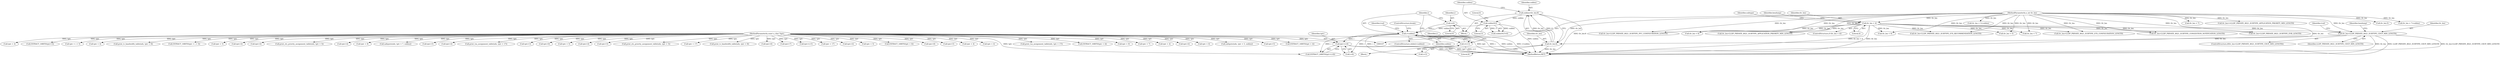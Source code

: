 digraph "0_tcpdump_34cec721d39c76be1e0a600829a7b17bdfb832b6@pointer" {
"1000843" [label="(Call,tptr+i+8)"];
"1000109" [label="(MethodParameterIn,const u_char *tptr)"];
"1000836" [label="(Call,i<sublen)"];
"1000832" [label="(Call,i=0)"];
"1000860" [label="(Call,i=i+3)"];
"1000825" [label="(Call,sublen%3)"];
"1000818" [label="(Call,sublen=tlv_len-8)"];
"1000820" [label="(Call,tlv_len-8)"];
"1000775" [label="(Call,tlv_len<LLDP_PRIVATE_8021_SUBTYPE_CDCP_MIN_LENGTH)"];
"1000121" [label="(Call,tlv_len < 4)"];
"1000110" [label="(MethodParameterIn,u_int tlv_len)"];
"1000198" [label="(Call,tlv_len < 6)"];
"1000873" [label="(MethodReturn,RET)"];
"1000444" [label="(Call,print_tsa_assignment_table(ndo, tptr + 17))"];
"1000835" [label="(ControlStructure,while(i<sublen))"];
"1000209" [label="(Call,EXTRACT_16BITS(tptr + 4))"];
"1000128" [label="(Identifier,subtype)"];
"1000441" [label="(Call,tptr + 9)"];
"1000248" [label="(Call,tlv_len < 5)"];
"1000826" [label="(Identifier,sublen)"];
"1000774" [label="(ControlStructure,if(tlv_len<LLDP_PRIVATE_8021_SUBTYPE_CDCP_MIN_LENGTH))"];
"1000865" [label="(ControlStructure,break;)"];
"1000365" [label="(Call,tlv_len<LLDP_PRIVATE_8021_SUBTYPE_ETS_CONFIGURATION_LENGTH)"];
"1000820" [label="(Call,tlv_len-8)"];
"1000782" [label="(Identifier,tval)"];
"1000241" [label="(Call,tptr + 7)"];
"1000120" [label="(ControlStructure,if (tlv_len < 4))"];
"1000528" [label="(Call,tlv_len<LLDP_PRIVATE_8021_SUBTYPE_APPLICATION_PRIORITY_MIN_LENGTH)"];
"1000431" [label="(Call,tptr + 4)"];
"1000110" [label="(MethodParameterIn,u_int tlv_len)"];
"1000828" [label="(Literal,0)"];
"1000837" [label="(Identifier,i)"];
"1000839" [label="(Block,)"];
"1000146" [label="(Block,)"];
"1000784" [label="(Call,tptr+4)"];
"1000814" [label="(Call,tptr + 6)"];
"1000123" [label="(Literal,4)"];
"1000214" [label="(Call,tlv_len < 7)"];
"1000273" [label="(Call,safeputs(ndo, tptr + 5, sublen))"];
"1000777" [label="(Identifier,LLDP_PRIVATE_8021_SUBTYPE_CDCP_MIN_LENGTH)"];
"1000821" [label="(Identifier,tlv_len)"];
"1000160" [label="(Call,EXTRACT_16BITS(tptr + 4))"];
"1000818" [label="(Call,sublen=tlv_len-8)"];
"1000845" [label="(Call,i+8)"];
"1000834" [label="(Literal,0)"];
"1000544" [label="(Call,tlv_len<=LLDP_PRIVATE_8021_SUBTYPE_APPLICATION_PRIORITY_MIN_LENGTH)"];
"1000836" [label="(Call,i<sublen)"];
"1000833" [label="(Identifier,i)"];
"1000126" [label="(Identifier,hexdump)"];
"1000419" [label="(Call,tlv_len<LLDP_PRIVATE_8021_SUBTYPE_ETS_RECOMMENDATION_LENGTH)"];
"1000161" [label="(Call,tptr + 4)"];
"1000861" [label="(Identifier,i)"];
"1000167" [label="(Call,tlv_len < 7)"];
"1000841" [label="(Identifier,tval)"];
"1000179" [label="(Call,EXTRACT_16BITS(tptr+5))"];
"1000844" [label="(Identifier,tptr)"];
"1000780" [label="(Identifier,hexdump)"];
"1000608" [label="(Call,tptr + i + 5)"];
"1000282" [label="(Call,tlv_len<LLDP_PRIVATE_8021_SUBTYPE_CONGESTION_NOTIFICATION_LENGTH)"];
"1000552" [label="(Call,tlv_len-5)"];
"1000227" [label="(Call,tlv_len < 7+sublen)"];
"1000210" [label="(Call,tptr + 4)"];
"1000439" [label="(Call,print_tc_bandwidth_table(ndo, tptr + 9))"];
"1000607" [label="(Call,EXTRACT_16BITS(tptr + i + 5))"];
"1000832" [label="(Call,i=0)"];
"1000822" [label="(Literal,8)"];
"1000775" [label="(Call,tlv_len<LLDP_PRIVATE_8021_SUBTYPE_CDCP_MIN_LENGTH)"];
"1000621" [label="(Call,tlv_len<LLDP_PRIVATE_8021_SUBTYPE_EVB_LENGTH)"];
"1000403" [label="(Call,tptr + 5)"];
"1000838" [label="(Identifier,sublen)"];
"1000461" [label="(Call,tptr+4)"];
"1000374" [label="(Call,tptr+4)"];
"1000401" [label="(Call,print_ets_priority_assignment_table(ndo, tptr + 5))"];
"1000109" [label="(MethodParameterIn,const u_char *tptr)"];
"1000188" [label="(Call,tptr+4)"];
"1000408" [label="(Call,tptr + 9)"];
"1000843" [label="(Call,tptr+i+8)"];
"1000452" [label="(Call,tlv_len<LLDP_PRIVATE_8021_SUBTYPE_PFC_CONFIGURATION_LENGTH)"];
"1000239" [label="(Call,safeputs(ndo, tptr + 7, sublen))"];
"1000121" [label="(Call,tlv_len < 4)"];
"1000180" [label="(Call,tptr+5)"];
"1000257" [label="(Call,tptr+4)"];
"1000411" [label="(Call,print_tsa_assignment_table(ndo, tptr + 17))"];
"1000860" [label="(Call,i=i+3)"];
"1000130" [label="(Call,tptr+3)"];
"1000223" [label="(Call,tptr+6)"];
"1000275" [label="(Call,tptr + 5)"];
"1000819" [label="(Identifier,sublen)"];
"1000291" [label="(Call,tptr+4)"];
"1000668" [label="(Call,tptr+5)"];
"1000434" [label="(Call,print_ets_priority_assignment_table(ndo, tptr + 5))"];
"1000413" [label="(Call,tptr + 17)"];
"1000406" [label="(Call,print_tc_bandwidth_table(ndo, tptr + 9))"];
"1000698" [label="(Call,tptr+6)"];
"1000716" [label="(Call,tptr+7)"];
"1000149" [label="(Call,tlv_len < 6)"];
"1000579" [label="(Call,tptr+i+5)"];
"1000446" [label="(Call,tptr + 17)"];
"1000634" [label="(Call,tptr+4)"];
"1000122" [label="(Identifier,tlv_len)"];
"1000436" [label="(Call,tptr + 5)"];
"1000813" [label="(Call,EXTRACT_16BITS(tptr + 6))"];
"1000751" [label="(Call,tptr+8)"];
"1000827" [label="(Literal,3)"];
"1000328" [label="(Call,tptr+5)"];
"1000776" [label="(Identifier,tlv_len)"];
"1000540" [label="(Call,tptr + 4)"];
"1000192" [label="(Call,tptr + 4)"];
"1000261" [label="(Call,tlv_len < 5+sublen)"];
"1000842" [label="(Call,EXTRACT_24BITS(tptr+i+8))"];
"1000824" [label="(Call,sublen%3!=0)"];
"1000825" [label="(Call,sublen%3)"];
"1000862" [label="(Call,i+3)"];
"1000495" [label="(Call,tptr+5)"];
"1000843" -> "1000842"  [label="AST: "];
"1000843" -> "1000845"  [label="CFG: "];
"1000844" -> "1000843"  [label="AST: "];
"1000845" -> "1000843"  [label="AST: "];
"1000842" -> "1000843"  [label="CFG: "];
"1000843" -> "1000873"  [label="DDG: tptr"];
"1000843" -> "1000873"  [label="DDG: i+8"];
"1000109" -> "1000843"  [label="DDG: tptr"];
"1000836" -> "1000843"  [label="DDG: i"];
"1000109" -> "1000107"  [label="AST: "];
"1000109" -> "1000873"  [label="DDG: tptr"];
"1000109" -> "1000130"  [label="DDG: tptr"];
"1000109" -> "1000160"  [label="DDG: tptr"];
"1000109" -> "1000161"  [label="DDG: tptr"];
"1000109" -> "1000179"  [label="DDG: tptr"];
"1000109" -> "1000180"  [label="DDG: tptr"];
"1000109" -> "1000188"  [label="DDG: tptr"];
"1000109" -> "1000192"  [label="DDG: tptr"];
"1000109" -> "1000209"  [label="DDG: tptr"];
"1000109" -> "1000210"  [label="DDG: tptr"];
"1000109" -> "1000223"  [label="DDG: tptr"];
"1000109" -> "1000239"  [label="DDG: tptr"];
"1000109" -> "1000241"  [label="DDG: tptr"];
"1000109" -> "1000257"  [label="DDG: tptr"];
"1000109" -> "1000273"  [label="DDG: tptr"];
"1000109" -> "1000275"  [label="DDG: tptr"];
"1000109" -> "1000291"  [label="DDG: tptr"];
"1000109" -> "1000328"  [label="DDG: tptr"];
"1000109" -> "1000374"  [label="DDG: tptr"];
"1000109" -> "1000401"  [label="DDG: tptr"];
"1000109" -> "1000403"  [label="DDG: tptr"];
"1000109" -> "1000406"  [label="DDG: tptr"];
"1000109" -> "1000408"  [label="DDG: tptr"];
"1000109" -> "1000411"  [label="DDG: tptr"];
"1000109" -> "1000413"  [label="DDG: tptr"];
"1000109" -> "1000431"  [label="DDG: tptr"];
"1000109" -> "1000434"  [label="DDG: tptr"];
"1000109" -> "1000436"  [label="DDG: tptr"];
"1000109" -> "1000439"  [label="DDG: tptr"];
"1000109" -> "1000441"  [label="DDG: tptr"];
"1000109" -> "1000444"  [label="DDG: tptr"];
"1000109" -> "1000446"  [label="DDG: tptr"];
"1000109" -> "1000461"  [label="DDG: tptr"];
"1000109" -> "1000495"  [label="DDG: tptr"];
"1000109" -> "1000540"  [label="DDG: tptr"];
"1000109" -> "1000579"  [label="DDG: tptr"];
"1000109" -> "1000607"  [label="DDG: tptr"];
"1000109" -> "1000608"  [label="DDG: tptr"];
"1000109" -> "1000634"  [label="DDG: tptr"];
"1000109" -> "1000668"  [label="DDG: tptr"];
"1000109" -> "1000698"  [label="DDG: tptr"];
"1000109" -> "1000716"  [label="DDG: tptr"];
"1000109" -> "1000751"  [label="DDG: tptr"];
"1000109" -> "1000784"  [label="DDG: tptr"];
"1000109" -> "1000813"  [label="DDG: tptr"];
"1000109" -> "1000814"  [label="DDG: tptr"];
"1000109" -> "1000842"  [label="DDG: tptr"];
"1000836" -> "1000835"  [label="AST: "];
"1000836" -> "1000838"  [label="CFG: "];
"1000837" -> "1000836"  [label="AST: "];
"1000838" -> "1000836"  [label="AST: "];
"1000841" -> "1000836"  [label="CFG: "];
"1000865" -> "1000836"  [label="CFG: "];
"1000836" -> "1000873"  [label="DDG: sublen"];
"1000836" -> "1000873"  [label="DDG: i<sublen"];
"1000836" -> "1000873"  [label="DDG: i"];
"1000832" -> "1000836"  [label="DDG: i"];
"1000860" -> "1000836"  [label="DDG: i"];
"1000825" -> "1000836"  [label="DDG: sublen"];
"1000836" -> "1000842"  [label="DDG: i"];
"1000836" -> "1000845"  [label="DDG: i"];
"1000836" -> "1000860"  [label="DDG: i"];
"1000836" -> "1000862"  [label="DDG: i"];
"1000832" -> "1000146"  [label="AST: "];
"1000832" -> "1000834"  [label="CFG: "];
"1000833" -> "1000832"  [label="AST: "];
"1000834" -> "1000832"  [label="AST: "];
"1000837" -> "1000832"  [label="CFG: "];
"1000860" -> "1000839"  [label="AST: "];
"1000860" -> "1000862"  [label="CFG: "];
"1000861" -> "1000860"  [label="AST: "];
"1000862" -> "1000860"  [label="AST: "];
"1000837" -> "1000860"  [label="CFG: "];
"1000860" -> "1000873"  [label="DDG: i+3"];
"1000825" -> "1000824"  [label="AST: "];
"1000825" -> "1000827"  [label="CFG: "];
"1000826" -> "1000825"  [label="AST: "];
"1000827" -> "1000825"  [label="AST: "];
"1000828" -> "1000825"  [label="CFG: "];
"1000825" -> "1000873"  [label="DDG: sublen"];
"1000825" -> "1000824"  [label="DDG: sublen"];
"1000825" -> "1000824"  [label="DDG: 3"];
"1000818" -> "1000825"  [label="DDG: sublen"];
"1000818" -> "1000146"  [label="AST: "];
"1000818" -> "1000820"  [label="CFG: "];
"1000819" -> "1000818"  [label="AST: "];
"1000820" -> "1000818"  [label="AST: "];
"1000826" -> "1000818"  [label="CFG: "];
"1000818" -> "1000873"  [label="DDG: tlv_len-8"];
"1000820" -> "1000818"  [label="DDG: tlv_len"];
"1000820" -> "1000818"  [label="DDG: 8"];
"1000820" -> "1000822"  [label="CFG: "];
"1000821" -> "1000820"  [label="AST: "];
"1000822" -> "1000820"  [label="AST: "];
"1000820" -> "1000873"  [label="DDG: tlv_len"];
"1000775" -> "1000820"  [label="DDG: tlv_len"];
"1000110" -> "1000820"  [label="DDG: tlv_len"];
"1000775" -> "1000774"  [label="AST: "];
"1000775" -> "1000777"  [label="CFG: "];
"1000776" -> "1000775"  [label="AST: "];
"1000777" -> "1000775"  [label="AST: "];
"1000780" -> "1000775"  [label="CFG: "];
"1000782" -> "1000775"  [label="CFG: "];
"1000775" -> "1000873"  [label="DDG: tlv_len"];
"1000775" -> "1000873"  [label="DDG: LLDP_PRIVATE_8021_SUBTYPE_CDCP_MIN_LENGTH"];
"1000775" -> "1000873"  [label="DDG: tlv_len<LLDP_PRIVATE_8021_SUBTYPE_CDCP_MIN_LENGTH"];
"1000121" -> "1000775"  [label="DDG: tlv_len"];
"1000110" -> "1000775"  [label="DDG: tlv_len"];
"1000121" -> "1000120"  [label="AST: "];
"1000121" -> "1000123"  [label="CFG: "];
"1000122" -> "1000121"  [label="AST: "];
"1000123" -> "1000121"  [label="AST: "];
"1000126" -> "1000121"  [label="CFG: "];
"1000128" -> "1000121"  [label="CFG: "];
"1000121" -> "1000873"  [label="DDG: tlv_len < 4"];
"1000121" -> "1000873"  [label="DDG: tlv_len"];
"1000110" -> "1000121"  [label="DDG: tlv_len"];
"1000121" -> "1000149"  [label="DDG: tlv_len"];
"1000121" -> "1000167"  [label="DDG: tlv_len"];
"1000121" -> "1000198"  [label="DDG: tlv_len"];
"1000121" -> "1000248"  [label="DDG: tlv_len"];
"1000121" -> "1000282"  [label="DDG: tlv_len"];
"1000121" -> "1000365"  [label="DDG: tlv_len"];
"1000121" -> "1000419"  [label="DDG: tlv_len"];
"1000121" -> "1000452"  [label="DDG: tlv_len"];
"1000121" -> "1000528"  [label="DDG: tlv_len"];
"1000121" -> "1000621"  [label="DDG: tlv_len"];
"1000110" -> "1000107"  [label="AST: "];
"1000110" -> "1000873"  [label="DDG: tlv_len"];
"1000110" -> "1000149"  [label="DDG: tlv_len"];
"1000110" -> "1000167"  [label="DDG: tlv_len"];
"1000110" -> "1000198"  [label="DDG: tlv_len"];
"1000110" -> "1000214"  [label="DDG: tlv_len"];
"1000110" -> "1000227"  [label="DDG: tlv_len"];
"1000110" -> "1000248"  [label="DDG: tlv_len"];
"1000110" -> "1000261"  [label="DDG: tlv_len"];
"1000110" -> "1000282"  [label="DDG: tlv_len"];
"1000110" -> "1000365"  [label="DDG: tlv_len"];
"1000110" -> "1000419"  [label="DDG: tlv_len"];
"1000110" -> "1000452"  [label="DDG: tlv_len"];
"1000110" -> "1000528"  [label="DDG: tlv_len"];
"1000110" -> "1000544"  [label="DDG: tlv_len"];
"1000110" -> "1000552"  [label="DDG: tlv_len"];
"1000110" -> "1000621"  [label="DDG: tlv_len"];
}
